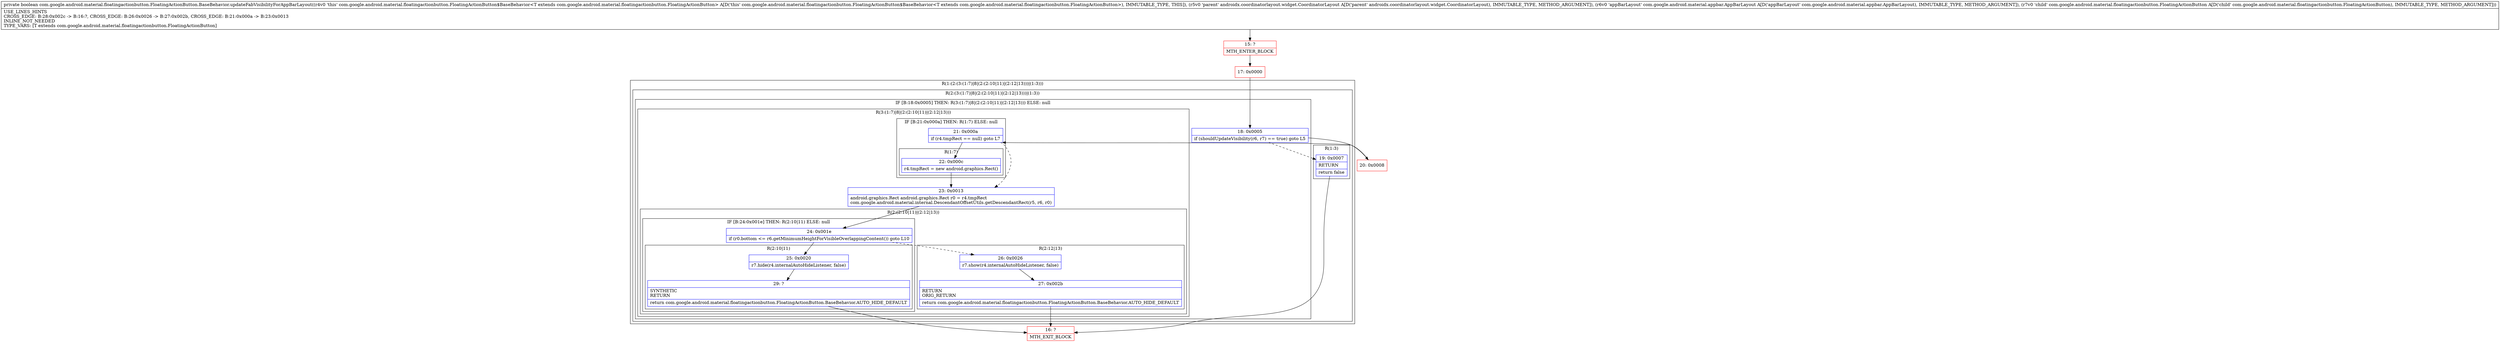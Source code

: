 digraph "CFG forcom.google.android.material.floatingactionbutton.FloatingActionButton.BaseBehavior.updateFabVisibilityForAppBarLayout(Landroidx\/coordinatorlayout\/widget\/CoordinatorLayout;Lcom\/google\/android\/material\/appbar\/AppBarLayout;Lcom\/google\/android\/material\/floatingactionbutton\/FloatingActionButton;)Z" {
subgraph cluster_Region_1448292461 {
label = "R(1:(2:(3:(1:7)|8|(2:(2:10|11)|(2:12|13)))|(1:3)))";
node [shape=record,color=blue];
subgraph cluster_Region_1836821983 {
label = "R(2:(3:(1:7)|8|(2:(2:10|11)|(2:12|13)))|(1:3))";
node [shape=record,color=blue];
subgraph cluster_IfRegion_1901800326 {
label = "IF [B:18:0x0005] THEN: R(3:(1:7)|8|(2:(2:10|11)|(2:12|13))) ELSE: null";
node [shape=record,color=blue];
Node_18 [shape=record,label="{18\:\ 0x0005|if (shouldUpdateVisibility(r6, r7) == true) goto L5\l}"];
subgraph cluster_Region_280139648 {
label = "R(3:(1:7)|8|(2:(2:10|11)|(2:12|13)))";
node [shape=record,color=blue];
subgraph cluster_IfRegion_732176759 {
label = "IF [B:21:0x000a] THEN: R(1:7) ELSE: null";
node [shape=record,color=blue];
Node_21 [shape=record,label="{21\:\ 0x000a|if (r4.tmpRect == null) goto L7\l}"];
subgraph cluster_Region_1681636406 {
label = "R(1:7)";
node [shape=record,color=blue];
Node_22 [shape=record,label="{22\:\ 0x000c|r4.tmpRect = new android.graphics.Rect()\l}"];
}
}
Node_23 [shape=record,label="{23\:\ 0x0013|android.graphics.Rect android.graphics.Rect r0 = r4.tmpRect\lcom.google.android.material.internal.DescendantOffsetUtils.getDescendantRect(r5, r6, r0)\l}"];
subgraph cluster_Region_1411309627 {
label = "R(2:(2:10|11)|(2:12|13))";
node [shape=record,color=blue];
subgraph cluster_IfRegion_83929310 {
label = "IF [B:24:0x001e] THEN: R(2:10|11) ELSE: null";
node [shape=record,color=blue];
Node_24 [shape=record,label="{24\:\ 0x001e|if (r0.bottom \<= r6.getMinimumHeightForVisibleOverlappingContent()) goto L10\l}"];
subgraph cluster_Region_2083644965 {
label = "R(2:10|11)";
node [shape=record,color=blue];
Node_25 [shape=record,label="{25\:\ 0x0020|r7.hide(r4.internalAutoHideListener, false)\l}"];
Node_29 [shape=record,label="{29\:\ ?|SYNTHETIC\lRETURN\l|return com.google.android.material.floatingactionbutton.FloatingActionButton.BaseBehavior.AUTO_HIDE_DEFAULT\l}"];
}
}
subgraph cluster_Region_1981075277 {
label = "R(2:12|13)";
node [shape=record,color=blue];
Node_26 [shape=record,label="{26\:\ 0x0026|r7.show(r4.internalAutoHideListener, false)\l}"];
Node_27 [shape=record,label="{27\:\ 0x002b|RETURN\lORIG_RETURN\l|return com.google.android.material.floatingactionbutton.FloatingActionButton.BaseBehavior.AUTO_HIDE_DEFAULT\l}"];
}
}
}
}
subgraph cluster_Region_1341593525 {
label = "R(1:3)";
node [shape=record,color=blue];
Node_19 [shape=record,label="{19\:\ 0x0007|RETURN\l|return false\l}"];
}
}
}
Node_15 [shape=record,color=red,label="{15\:\ ?|MTH_ENTER_BLOCK\l}"];
Node_17 [shape=record,color=red,label="{17\:\ 0x0000}"];
Node_16 [shape=record,color=red,label="{16\:\ ?|MTH_EXIT_BLOCK\l}"];
Node_20 [shape=record,color=red,label="{20\:\ 0x0008}"];
MethodNode[shape=record,label="{private boolean com.google.android.material.floatingactionbutton.FloatingActionButton.BaseBehavior.updateFabVisibilityForAppBarLayout((r4v0 'this' com.google.android.material.floatingactionbutton.FloatingActionButton$BaseBehavior\<T extends com.google.android.material.floatingactionbutton.FloatingActionButton\> A[D('this' com.google.android.material.floatingactionbutton.FloatingActionButton$BaseBehavior\<T extends com.google.android.material.floatingactionbutton.FloatingActionButton\>), IMMUTABLE_TYPE, THIS]), (r5v0 'parent' androidx.coordinatorlayout.widget.CoordinatorLayout A[D('parent' androidx.coordinatorlayout.widget.CoordinatorLayout), IMMUTABLE_TYPE, METHOD_ARGUMENT]), (r6v0 'appBarLayout' com.google.android.material.appbar.AppBarLayout A[D('appBarLayout' com.google.android.material.appbar.AppBarLayout), IMMUTABLE_TYPE, METHOD_ARGUMENT]), (r7v0 'child' com.google.android.material.floatingactionbutton.FloatingActionButton A[D('child' com.google.android.material.floatingactionbutton.FloatingActionButton), IMMUTABLE_TYPE, METHOD_ARGUMENT]))  | USE_LINES_HINTS\lCROSS_EDGE: B:28:0x002c \-\> B:16:?, CROSS_EDGE: B:26:0x0026 \-\> B:27:0x002b, CROSS_EDGE: B:21:0x000a \-\> B:23:0x0013\lINLINE_NOT_NEEDED\lTYPE_VARS: [T extends com.google.android.material.floatingactionbutton.FloatingActionButton]\l}"];
MethodNode -> Node_15;Node_18 -> Node_19[style=dashed];
Node_18 -> Node_20;
Node_21 -> Node_22;
Node_21 -> Node_23[style=dashed];
Node_22 -> Node_23;
Node_23 -> Node_24;
Node_24 -> Node_25;
Node_24 -> Node_26[style=dashed];
Node_25 -> Node_29;
Node_29 -> Node_16;
Node_26 -> Node_27;
Node_27 -> Node_16;
Node_19 -> Node_16;
Node_15 -> Node_17;
Node_17 -> Node_18;
Node_20 -> Node_21;
}

